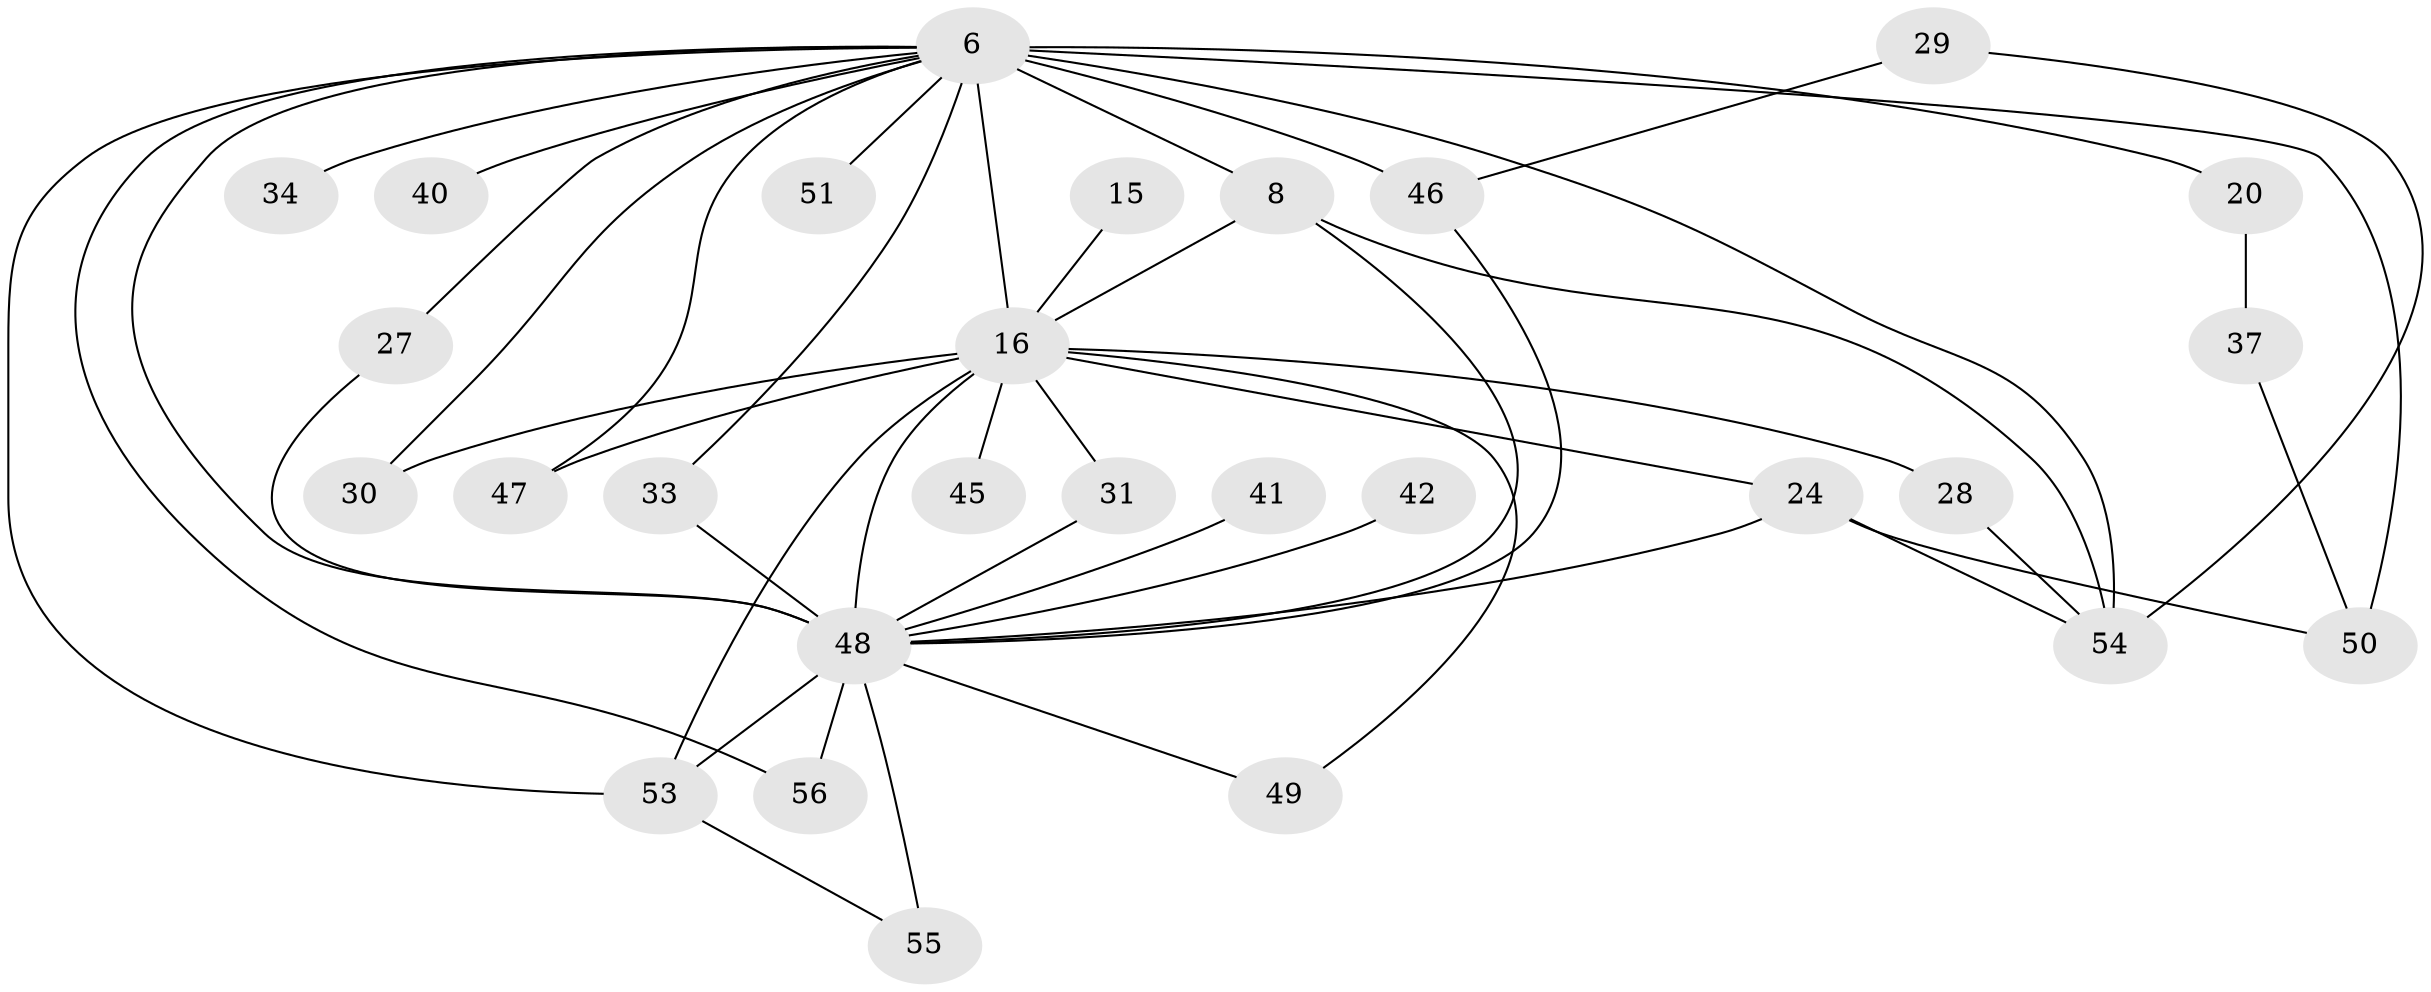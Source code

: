 // original degree distribution, {14: 0.03571428571428571, 10: 0.03571428571428571, 17: 0.05357142857142857, 22: 0.017857142857142856, 19: 0.017857142857142856, 16: 0.017857142857142856, 3: 0.14285714285714285, 4: 0.05357142857142857, 5: 0.07142857142857142, 2: 0.5535714285714286}
// Generated by graph-tools (version 1.1) at 2025/43/03/09/25 04:43:12]
// undirected, 28 vertices, 48 edges
graph export_dot {
graph [start="1"]
  node [color=gray90,style=filled];
  6 [super="+5"];
  8 [super="+3"];
  15;
  16 [super="+14+10"];
  20;
  24 [super="+12"];
  27;
  28;
  29;
  30;
  31;
  33 [super="+19"];
  34;
  37;
  40;
  41;
  42;
  45;
  46 [super="+25+38"];
  47;
  48 [super="+44+2"];
  49;
  50 [super="+43+36"];
  51;
  53 [super="+39+52"];
  54 [super="+26+22"];
  55 [super="+35"];
  56;
  6 -- 8 [weight=6];
  6 -- 20 [weight=2];
  6 -- 34 [weight=2];
  6 -- 46 [weight=4];
  6 -- 47;
  6 -- 51 [weight=2];
  6 -- 27;
  6 -- 30;
  6 -- 40 [weight=2];
  6 -- 48 [weight=12];
  6 -- 56;
  6 -- 33;
  6 -- 16 [weight=7];
  6 -- 53 [weight=2];
  6 -- 50 [weight=4];
  6 -- 54 [weight=2];
  8 -- 54;
  8 -- 48 [weight=6];
  8 -- 16 [weight=5];
  15 -- 16 [weight=2];
  16 -- 45 [weight=2];
  16 -- 49;
  16 -- 47;
  16 -- 48 [weight=6];
  16 -- 24 [weight=2];
  16 -- 28;
  16 -- 30;
  16 -- 31;
  16 -- 53 [weight=3];
  20 -- 37;
  24 -- 48;
  24 -- 54;
  24 -- 50;
  27 -- 48;
  28 -- 54;
  29 -- 46;
  29 -- 54;
  31 -- 48;
  33 -- 48 [weight=2];
  37 -- 50;
  41 -- 48 [weight=2];
  42 -- 48;
  46 -- 48;
  48 -- 49;
  48 -- 55 [weight=2];
  48 -- 56;
  48 -- 53 [weight=2];
  53 -- 55;
}
